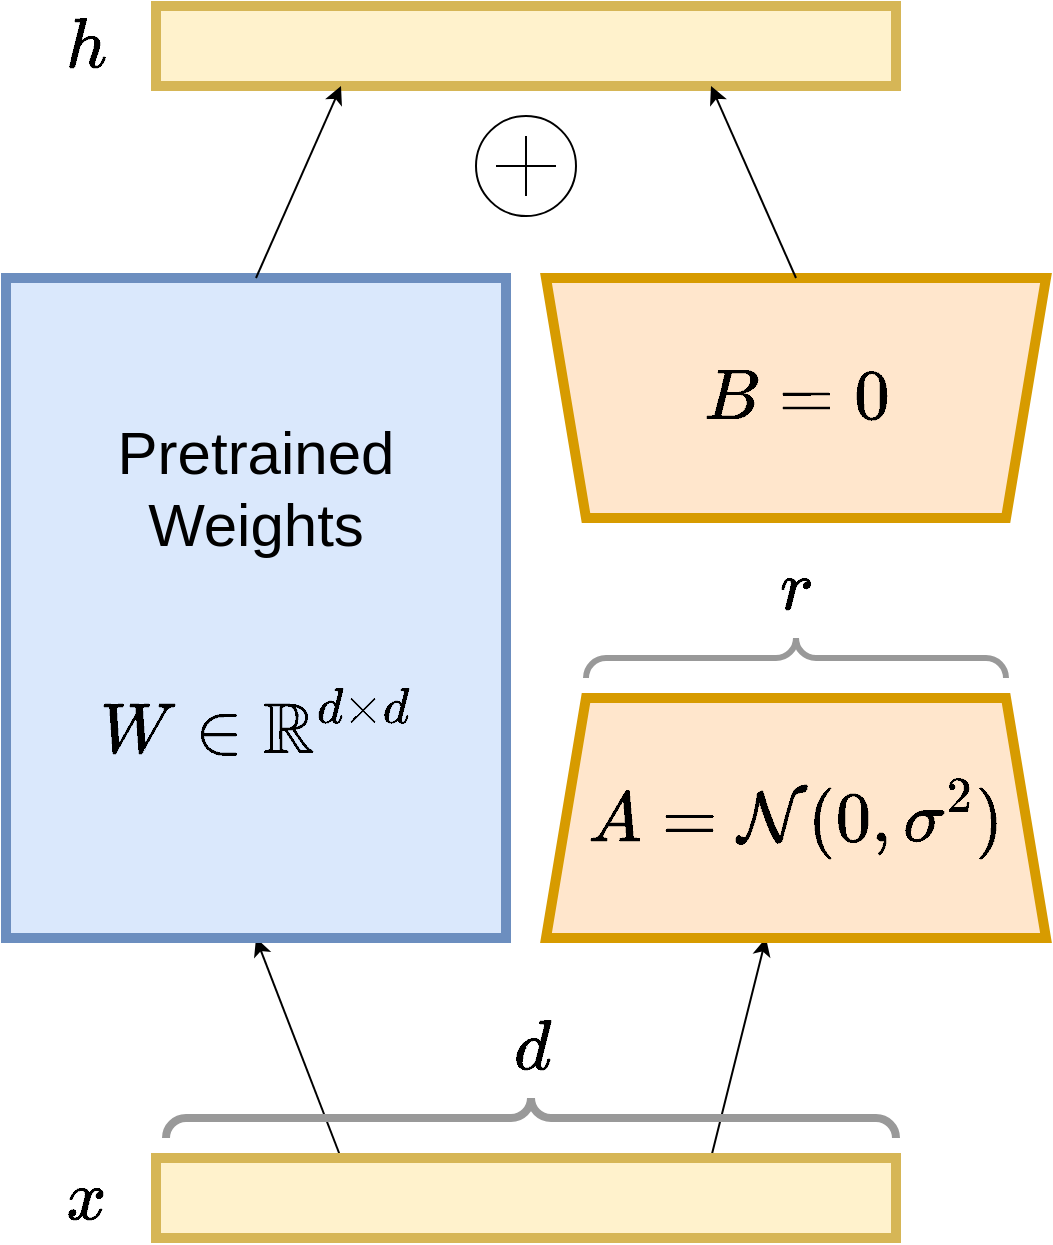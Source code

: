 <mxfile version="21.2.3" type="google">
  <diagram name="ページ1" id="9ixqfiRz80ofemOfHFxU">
    <mxGraphModel grid="1" page="1" gridSize="10" guides="1" tooltips="1" connect="1" arrows="1" fold="1" pageScale="1" pageWidth="827" pageHeight="1169" math="1" shadow="0">
      <root>
        <mxCell id="0" />
        <mxCell id="1" parent="0" />
        <mxCell id="0b7FmOV9c7T37Es7lgJ4-19" style="rounded=0;orthogonalLoop=1;jettySize=auto;html=1;exitX=0.75;exitY=0;exitDx=0;exitDy=0;" edge="1" parent="1" source="0b7FmOV9c7T37Es7lgJ4-14" target="0b7FmOV9c7T37Es7lgJ4-11">
          <mxGeometry relative="1" as="geometry" />
        </mxCell>
        <mxCell id="0b7FmOV9c7T37Es7lgJ4-18" style="rounded=0;orthogonalLoop=1;jettySize=auto;html=1;exitX=0.25;exitY=0;exitDx=0;exitDy=0;entryX=0.5;entryY=1;entryDx=0;entryDy=0;" edge="1" parent="1" source="0b7FmOV9c7T37Es7lgJ4-14" target="0b7FmOV9c7T37Es7lgJ4-8">
          <mxGeometry relative="1" as="geometry" />
        </mxCell>
        <mxCell id="0b7FmOV9c7T37Es7lgJ4-14" value="" style="rounded=0;whiteSpace=wrap;html=1;fillColor=#fff2cc;strokeColor=#d6b656;strokeWidth=5;" vertex="1" parent="1">
          <mxGeometry x="155" y="510" width="370" height="40" as="geometry" />
        </mxCell>
        <mxCell id="0b7FmOV9c7T37Es7lgJ4-15" value="" style="group" connectable="0" vertex="1" parent="1">
          <mxGeometry x="80" y="70.0" width="520" height="330" as="geometry" />
        </mxCell>
        <mxCell id="0b7FmOV9c7T37Es7lgJ4-11" value="" style="shape=trapezoid;perimeter=trapezoidPerimeter;whiteSpace=wrap;html=1;fixedSize=1;fillColor=#ffe6cc;strokeColor=#d79b00;strokeWidth=5;rotation=0;" vertex="1" parent="0b7FmOV9c7T37Es7lgJ4-15">
          <mxGeometry x="270" y="210" width="250" height="120" as="geometry" />
        </mxCell>
        <mxCell id="0b7FmOV9c7T37Es7lgJ4-8" value="" style="rounded=0;whiteSpace=wrap;html=1;fillColor=#dae8fc;strokeColor=#6c8ebf;strokeWidth=5;" vertex="1" parent="0b7FmOV9c7T37Es7lgJ4-15">
          <mxGeometry y="1.421e-14" width="250" height="330" as="geometry" />
        </mxCell>
        <mxCell id="0b7FmOV9c7T37Es7lgJ4-2" value="&lt;font style=&quot;font-size: 30px;&quot;&gt;Pretrained&lt;br&gt;Weights&lt;/font&gt;" style="text;html=1;strokeColor=none;fillColor=none;align=center;verticalAlign=middle;whiteSpace=wrap;rounded=0;" vertex="1" parent="0b7FmOV9c7T37Es7lgJ4-15">
          <mxGeometry x="95" y="90.0" width="60" height="30" as="geometry" />
        </mxCell>
        <mxCell id="0b7FmOV9c7T37Es7lgJ4-3" value="&lt;font style=&quot;font-size: 30px;&quot;&gt;$$W \in \mathbb{R}^{d \times d}$$&lt;/font&gt;" style="text;html=1;strokeColor=none;fillColor=none;align=center;verticalAlign=middle;whiteSpace=wrap;rounded=0;" vertex="1" parent="0b7FmOV9c7T37Es7lgJ4-15">
          <mxGeometry x="95" y="210" width="60" height="30" as="geometry" />
        </mxCell>
        <mxCell id="0b7FmOV9c7T37Es7lgJ4-5" value="" style="shape=trapezoid;perimeter=trapezoidPerimeter;whiteSpace=wrap;html=1;fixedSize=1;fillColor=#ffe6cc;strokeColor=#d79b00;strokeWidth=5;rotation=-180;" vertex="1" parent="0b7FmOV9c7T37Es7lgJ4-15">
          <mxGeometry x="270" y="1.421e-14" width="250" height="120" as="geometry" />
        </mxCell>
        <mxCell id="0b7FmOV9c7T37Es7lgJ4-9" value="&lt;font style=&quot;font-size: 30px;&quot;&gt;$$A = \mathcal{N}(0, \sigma^2)$$&lt;/font&gt;" style="text;html=1;strokeColor=none;fillColor=none;align=center;verticalAlign=middle;whiteSpace=wrap;rounded=0;" vertex="1" parent="0b7FmOV9c7T37Es7lgJ4-15">
          <mxGeometry x="365" y="255" width="60" height="30" as="geometry" />
        </mxCell>
        <mxCell id="0b7FmOV9c7T37Es7lgJ4-10" value="&lt;font style=&quot;font-size: 30px;&quot;&gt;$$B = 0$$&lt;/font&gt;" style="text;html=1;strokeColor=none;fillColor=none;align=center;verticalAlign=middle;whiteSpace=wrap;rounded=0;" vertex="1" parent="0b7FmOV9c7T37Es7lgJ4-15">
          <mxGeometry x="365" y="45.0" width="60" height="30" as="geometry" />
        </mxCell>
        <mxCell id="0b7FmOV9c7T37Es7lgJ4-12" value="&lt;font style=&quot;font-size: 30px;&quot;&gt;$$r$$&lt;/font&gt;" style="text;html=1;strokeColor=none;fillColor=none;align=center;verticalAlign=middle;whiteSpace=wrap;rounded=0;" vertex="1" parent="0b7FmOV9c7T37Es7lgJ4-15">
          <mxGeometry x="365" y="140" width="60" height="30" as="geometry" />
        </mxCell>
        <mxCell id="0b7FmOV9c7T37Es7lgJ4-13" value="" style="verticalLabelPosition=bottom;shadow=0;dashed=0;align=center;html=1;verticalAlign=top;strokeWidth=3;shape=mxgraph.mockup.markup.curlyBrace;whiteSpace=wrap;strokeColor=#999999;" vertex="1" parent="0b7FmOV9c7T37Es7lgJ4-15">
          <mxGeometry x="290" y="180" width="210" height="20" as="geometry" />
        </mxCell>
        <mxCell id="0b7FmOV9c7T37Es7lgJ4-16" value="" style="verticalLabelPosition=bottom;shadow=0;dashed=0;align=center;html=1;verticalAlign=top;strokeWidth=4;shape=mxgraph.mockup.markup.curlyBrace;whiteSpace=wrap;strokeColor=#999999;" vertex="1" parent="1">
          <mxGeometry x="160" y="480" width="365" height="20" as="geometry" />
        </mxCell>
        <mxCell id="0b7FmOV9c7T37Es7lgJ4-17" value="&lt;font style=&quot;font-size: 30px;&quot;&gt;$$d$$&lt;/font&gt;" style="text;html=1;strokeColor=none;fillColor=none;align=center;verticalAlign=middle;whiteSpace=wrap;rounded=0;" vertex="1" parent="1">
          <mxGeometry x="312.5" y="440" width="60" height="30" as="geometry" />
        </mxCell>
        <mxCell id="0b7FmOV9c7T37Es7lgJ4-20" value="" style="rounded=0;whiteSpace=wrap;html=1;fillColor=#fff2cc;strokeColor=#d6b656;strokeWidth=5;" vertex="1" parent="1">
          <mxGeometry x="155" y="-66" width="370" height="40" as="geometry" />
        </mxCell>
        <mxCell id="0b7FmOV9c7T37Es7lgJ4-22" value="" style="verticalLabelPosition=bottom;shadow=0;dashed=0;align=center;html=1;verticalAlign=top;shape=mxgraph.electrical.abstract.summation_point;" vertex="1" parent="1">
          <mxGeometry x="315" y="-11" width="50" height="50" as="geometry" />
        </mxCell>
        <mxCell id="0b7FmOV9c7T37Es7lgJ4-23" style="rounded=0;orthogonalLoop=1;jettySize=auto;html=1;exitX=0.5;exitY=0;exitDx=0;exitDy=0;entryX=0.25;entryY=1;entryDx=0;entryDy=0;" edge="1" parent="1" source="0b7FmOV9c7T37Es7lgJ4-8" target="0b7FmOV9c7T37Es7lgJ4-20">
          <mxGeometry relative="1" as="geometry">
            <mxPoint x="258" y="520" as="sourcePoint" />
            <mxPoint x="215" y="410" as="targetPoint" />
          </mxGeometry>
        </mxCell>
        <mxCell id="0b7FmOV9c7T37Es7lgJ4-24" style="rounded=0;orthogonalLoop=1;jettySize=auto;html=1;exitX=0.5;exitY=1;exitDx=0;exitDy=0;entryX=0.75;entryY=1;entryDx=0;entryDy=0;" edge="1" parent="1" source="0b7FmOV9c7T37Es7lgJ4-5" target="0b7FmOV9c7T37Es7lgJ4-20">
          <mxGeometry relative="1" as="geometry">
            <mxPoint x="215" y="80" as="sourcePoint" />
            <mxPoint x="258" y="-16" as="targetPoint" />
          </mxGeometry>
        </mxCell>
        <mxCell id="0b7FmOV9c7T37Es7lgJ4-25" value="&lt;font style=&quot;font-size: 30px;&quot;&gt;$$x$$&lt;/font&gt;" style="text;html=1;strokeColor=none;fillColor=none;align=center;verticalAlign=middle;whiteSpace=wrap;rounded=0;" vertex="1" parent="1">
          <mxGeometry x="90" y="515" width="60" height="30" as="geometry" />
        </mxCell>
        <mxCell id="0b7FmOV9c7T37Es7lgJ4-26" value="&lt;font style=&quot;font-size: 30px;&quot;&gt;$$h$$&lt;/font&gt;" style="text;html=1;strokeColor=none;fillColor=none;align=center;verticalAlign=middle;whiteSpace=wrap;rounded=0;" vertex="1" parent="1">
          <mxGeometry x="90" y="-61" width="60" height="30" as="geometry" />
        </mxCell>
      </root>
    </mxGraphModel>
  </diagram>
</mxfile>
